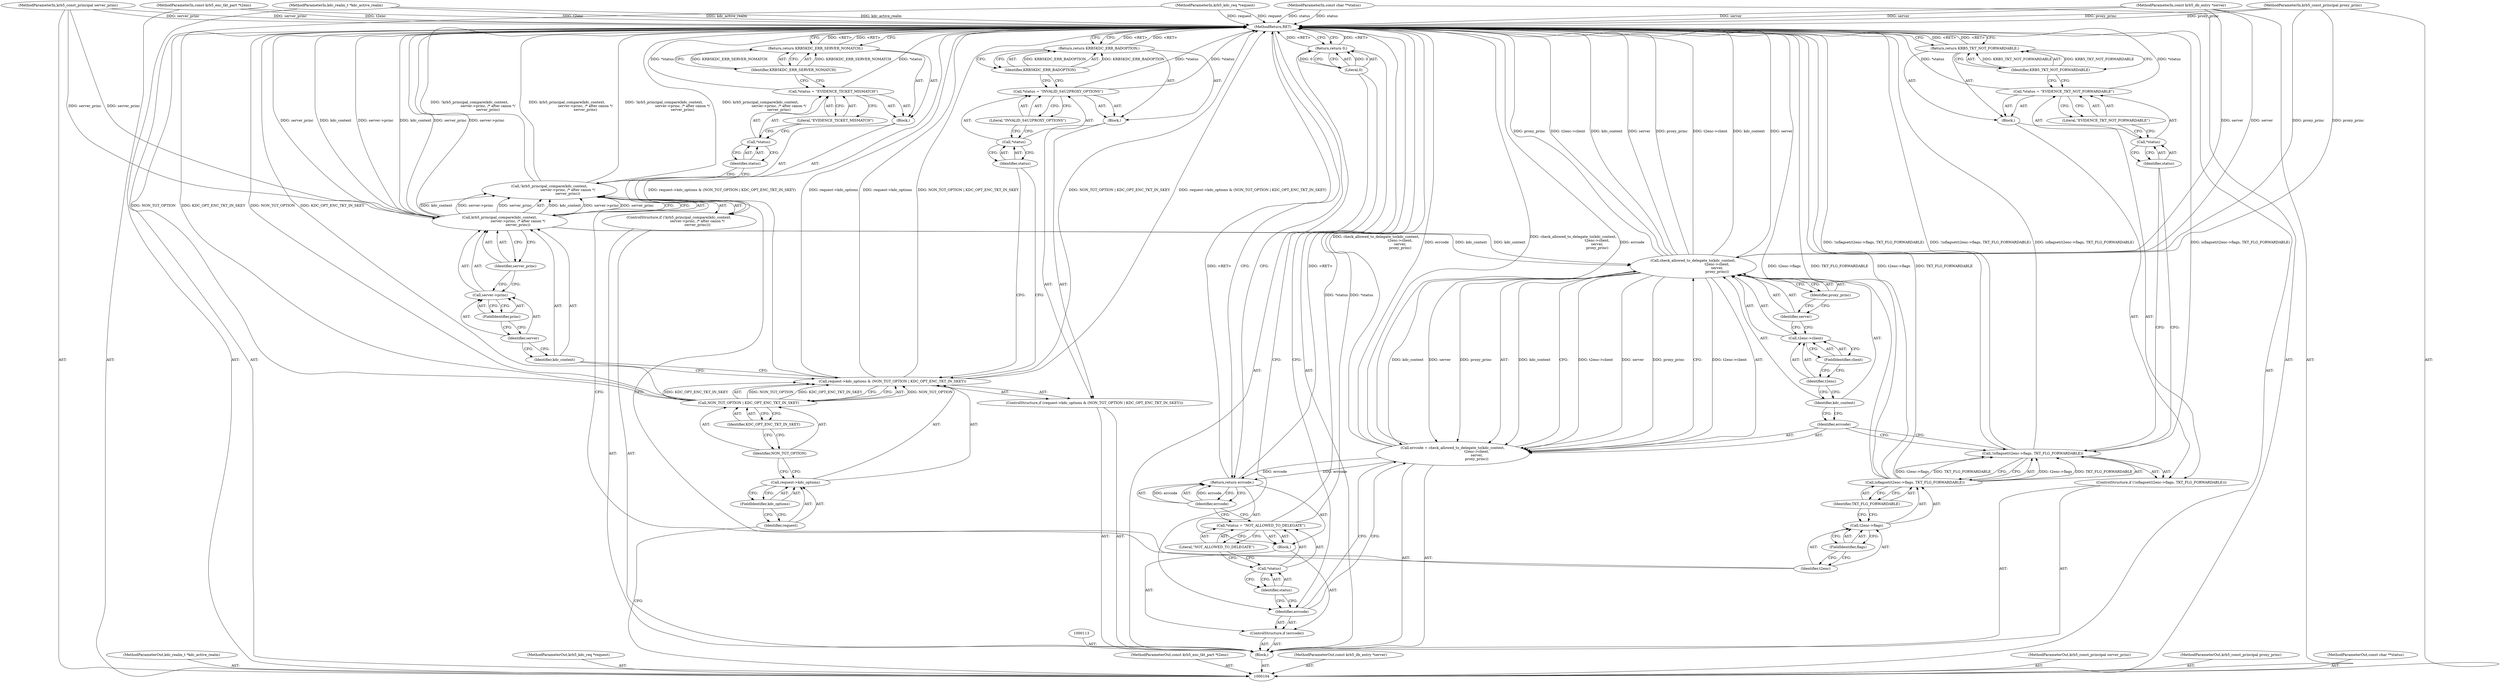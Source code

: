digraph "0_krb5_ffb35baac6981f9e8914f8f3bffd37f284b85970_2" {
"1000178" [label="(MethodReturn,RET)"];
"1000105" [label="(MethodParameterIn,kdc_realm_t *kdc_active_realm)"];
"1000237" [label="(MethodParameterOut,kdc_realm_t *kdc_active_realm)"];
"1000118" [label="(FieldIdentifier,kdc_options)"];
"1000119" [label="(Call,NON_TGT_OPTION | KDC_OPT_ENC_TKT_IN_SKEY)"];
"1000120" [label="(Identifier,NON_TGT_OPTION)"];
"1000114" [label="(ControlStructure,if (request->kdc_options & (NON_TGT_OPTION | KDC_OPT_ENC_TKT_IN_SKEY)))"];
"1000121" [label="(Identifier,KDC_OPT_ENC_TKT_IN_SKEY)"];
"1000122" [label="(Block,)"];
"1000115" [label="(Call,request->kdc_options & (NON_TGT_OPTION | KDC_OPT_ENC_TKT_IN_SKEY))"];
"1000116" [label="(Call,request->kdc_options)"];
"1000117" [label="(Identifier,request)"];
"1000126" [label="(Literal,\"INVALID_S4U2PROXY_OPTIONS\")"];
"1000123" [label="(Call,*status = \"INVALID_S4U2PROXY_OPTIONS\")"];
"1000124" [label="(Call,*status)"];
"1000125" [label="(Identifier,status)"];
"1000128" [label="(Identifier,KRB5KDC_ERR_BADOPTION)"];
"1000127" [label="(Return,return KRB5KDC_ERR_BADOPTION;)"];
"1000106" [label="(MethodParameterIn,krb5_kdc_req *request)"];
"1000238" [label="(MethodParameterOut,krb5_kdc_req *request)"];
"1000131" [label="(Call,krb5_principal_compare(kdc_context,\n                                 server->princ, /* after canon */\n                                 server_princ))"];
"1000132" [label="(Identifier,kdc_context)"];
"1000129" [label="(ControlStructure,if (!krb5_principal_compare(kdc_context,\n                                 server->princ, /* after canon */\n                                 server_princ)))"];
"1000130" [label="(Call,!krb5_principal_compare(kdc_context,\n                                 server->princ, /* after canon */\n                                 server_princ))"];
"1000133" [label="(Call,server->princ)"];
"1000134" [label="(Identifier,server)"];
"1000135" [label="(FieldIdentifier,princ)"];
"1000136" [label="(Identifier,server_princ)"];
"1000137" [label="(Block,)"];
"1000141" [label="(Literal,\"EVIDENCE_TICKET_MISMATCH\")"];
"1000138" [label="(Call,*status = \"EVIDENCE_TICKET_MISMATCH\")"];
"1000139" [label="(Call,*status)"];
"1000140" [label="(Identifier,status)"];
"1000143" [label="(Identifier,KRB5KDC_ERR_SERVER_NOMATCH)"];
"1000142" [label="(Return,return KRB5KDC_ERR_SERVER_NOMATCH;)"];
"1000147" [label="(Call,t2enc->flags)"];
"1000148" [label="(Identifier,t2enc)"];
"1000149" [label="(FieldIdentifier,flags)"];
"1000150" [label="(Identifier,TKT_FLG_FORWARDABLE)"];
"1000144" [label="(ControlStructure,if (!isflagset(t2enc->flags, TKT_FLG_FORWARDABLE)))"];
"1000151" [label="(Block,)"];
"1000145" [label="(Call,!isflagset(t2enc->flags, TKT_FLG_FORWARDABLE))"];
"1000146" [label="(Call,isflagset(t2enc->flags, TKT_FLG_FORWARDABLE))"];
"1000107" [label="(MethodParameterIn,const krb5_enc_tkt_part *t2enc)"];
"1000239" [label="(MethodParameterOut,const krb5_enc_tkt_part *t2enc)"];
"1000155" [label="(Literal,\"EVIDENCE_TKT_NOT_FORWARDABLE\")"];
"1000152" [label="(Call,*status = \"EVIDENCE_TKT_NOT_FORWARDABLE\")"];
"1000153" [label="(Call,*status)"];
"1000154" [label="(Identifier,status)"];
"1000157" [label="(Identifier,KRB5_TKT_NOT_FORWARDABLE)"];
"1000156" [label="(Return,return KRB5_TKT_NOT_FORWARDABLE;)"];
"1000160" [label="(Call,check_allowed_to_delegate_to(kdc_context,\n                                           t2enc->client,\n                                           server,\n                                           proxy_princ))"];
"1000158" [label="(Call,errcode = check_allowed_to_delegate_to(kdc_context,\n                                           t2enc->client,\n                                           server,\n                                           proxy_princ))"];
"1000159" [label="(Identifier,errcode)"];
"1000161" [label="(Identifier,kdc_context)"];
"1000162" [label="(Call,t2enc->client)"];
"1000163" [label="(Identifier,t2enc)"];
"1000164" [label="(FieldIdentifier,client)"];
"1000165" [label="(Identifier,server)"];
"1000166" [label="(Identifier,proxy_princ)"];
"1000169" [label="(Block,)"];
"1000167" [label="(ControlStructure,if (errcode))"];
"1000168" [label="(Identifier,errcode)"];
"1000108" [label="(MethodParameterIn,const krb5_db_entry *server)"];
"1000240" [label="(MethodParameterOut,const krb5_db_entry *server)"];
"1000173" [label="(Literal,\"NOT_ALLOWED_TO_DELEGATE\")"];
"1000170" [label="(Call,*status = \"NOT_ALLOWED_TO_DELEGATE\")"];
"1000171" [label="(Call,*status)"];
"1000172" [label="(Identifier,status)"];
"1000175" [label="(Identifier,errcode)"];
"1000174" [label="(Return,return errcode;)"];
"1000177" [label="(Literal,0)"];
"1000176" [label="(Return,return 0;)"];
"1000109" [label="(MethodParameterIn,krb5_const_principal server_princ)"];
"1000241" [label="(MethodParameterOut,krb5_const_principal server_princ)"];
"1000110" [label="(MethodParameterIn,krb5_const_principal proxy_princ)"];
"1000242" [label="(MethodParameterOut,krb5_const_principal proxy_princ)"];
"1000111" [label="(MethodParameterIn,const char **status)"];
"1000243" [label="(MethodParameterOut,const char **status)"];
"1000112" [label="(Block,)"];
"1000178" -> "1000104"  [label="AST: "];
"1000178" -> "1000127"  [label="CFG: "];
"1000178" -> "1000142"  [label="CFG: "];
"1000178" -> "1000156"  [label="CFG: "];
"1000178" -> "1000174"  [label="CFG: "];
"1000178" -> "1000176"  [label="CFG: "];
"1000127" -> "1000178"  [label="DDG: <RET>"];
"1000142" -> "1000178"  [label="DDG: <RET>"];
"1000158" -> "1000178"  [label="DDG: errcode"];
"1000158" -> "1000178"  [label="DDG: check_allowed_to_delegate_to(kdc_context,\n                                           t2enc->client,\n                                           server,\n                                           proxy_princ)"];
"1000130" -> "1000178"  [label="DDG: !krb5_principal_compare(kdc_context,\n                                 server->princ, /* after canon */\n                                 server_princ)"];
"1000130" -> "1000178"  [label="DDG: krb5_principal_compare(kdc_context,\n                                 server->princ, /* after canon */\n                                 server_princ)"];
"1000108" -> "1000178"  [label="DDG: server"];
"1000107" -> "1000178"  [label="DDG: t2enc"];
"1000105" -> "1000178"  [label="DDG: kdc_active_realm"];
"1000152" -> "1000178"  [label="DDG: *status"];
"1000131" -> "1000178"  [label="DDG: server->princ"];
"1000131" -> "1000178"  [label="DDG: kdc_context"];
"1000131" -> "1000178"  [label="DDG: server_princ"];
"1000115" -> "1000178"  [label="DDG: NON_TGT_OPTION | KDC_OPT_ENC_TKT_IN_SKEY"];
"1000115" -> "1000178"  [label="DDG: request->kdc_options & (NON_TGT_OPTION | KDC_OPT_ENC_TKT_IN_SKEY)"];
"1000115" -> "1000178"  [label="DDG: request->kdc_options"];
"1000138" -> "1000178"  [label="DDG: *status"];
"1000160" -> "1000178"  [label="DDG: proxy_princ"];
"1000160" -> "1000178"  [label="DDG: t2enc->client"];
"1000160" -> "1000178"  [label="DDG: kdc_context"];
"1000160" -> "1000178"  [label="DDG: server"];
"1000119" -> "1000178"  [label="DDG: KDC_OPT_ENC_TKT_IN_SKEY"];
"1000119" -> "1000178"  [label="DDG: NON_TGT_OPTION"];
"1000110" -> "1000178"  [label="DDG: proxy_princ"];
"1000145" -> "1000178"  [label="DDG: !isflagset(t2enc->flags, TKT_FLG_FORWARDABLE)"];
"1000145" -> "1000178"  [label="DDG: isflagset(t2enc->flags, TKT_FLG_FORWARDABLE)"];
"1000170" -> "1000178"  [label="DDG: *status"];
"1000146" -> "1000178"  [label="DDG: TKT_FLG_FORWARDABLE"];
"1000146" -> "1000178"  [label="DDG: t2enc->flags"];
"1000111" -> "1000178"  [label="DDG: status"];
"1000106" -> "1000178"  [label="DDG: request"];
"1000109" -> "1000178"  [label="DDG: server_princ"];
"1000123" -> "1000178"  [label="DDG: *status"];
"1000156" -> "1000178"  [label="DDG: <RET>"];
"1000174" -> "1000178"  [label="DDG: <RET>"];
"1000176" -> "1000178"  [label="DDG: <RET>"];
"1000105" -> "1000104"  [label="AST: "];
"1000105" -> "1000178"  [label="DDG: kdc_active_realm"];
"1000237" -> "1000104"  [label="AST: "];
"1000118" -> "1000116"  [label="AST: "];
"1000118" -> "1000117"  [label="CFG: "];
"1000116" -> "1000118"  [label="CFG: "];
"1000119" -> "1000115"  [label="AST: "];
"1000119" -> "1000121"  [label="CFG: "];
"1000120" -> "1000119"  [label="AST: "];
"1000121" -> "1000119"  [label="AST: "];
"1000115" -> "1000119"  [label="CFG: "];
"1000119" -> "1000178"  [label="DDG: KDC_OPT_ENC_TKT_IN_SKEY"];
"1000119" -> "1000178"  [label="DDG: NON_TGT_OPTION"];
"1000119" -> "1000115"  [label="DDG: NON_TGT_OPTION"];
"1000119" -> "1000115"  [label="DDG: KDC_OPT_ENC_TKT_IN_SKEY"];
"1000120" -> "1000119"  [label="AST: "];
"1000120" -> "1000116"  [label="CFG: "];
"1000121" -> "1000120"  [label="CFG: "];
"1000114" -> "1000112"  [label="AST: "];
"1000115" -> "1000114"  [label="AST: "];
"1000122" -> "1000114"  [label="AST: "];
"1000121" -> "1000119"  [label="AST: "];
"1000121" -> "1000120"  [label="CFG: "];
"1000119" -> "1000121"  [label="CFG: "];
"1000122" -> "1000114"  [label="AST: "];
"1000123" -> "1000122"  [label="AST: "];
"1000127" -> "1000122"  [label="AST: "];
"1000115" -> "1000114"  [label="AST: "];
"1000115" -> "1000119"  [label="CFG: "];
"1000116" -> "1000115"  [label="AST: "];
"1000119" -> "1000115"  [label="AST: "];
"1000125" -> "1000115"  [label="CFG: "];
"1000132" -> "1000115"  [label="CFG: "];
"1000115" -> "1000178"  [label="DDG: NON_TGT_OPTION | KDC_OPT_ENC_TKT_IN_SKEY"];
"1000115" -> "1000178"  [label="DDG: request->kdc_options & (NON_TGT_OPTION | KDC_OPT_ENC_TKT_IN_SKEY)"];
"1000115" -> "1000178"  [label="DDG: request->kdc_options"];
"1000119" -> "1000115"  [label="DDG: NON_TGT_OPTION"];
"1000119" -> "1000115"  [label="DDG: KDC_OPT_ENC_TKT_IN_SKEY"];
"1000116" -> "1000115"  [label="AST: "];
"1000116" -> "1000118"  [label="CFG: "];
"1000117" -> "1000116"  [label="AST: "];
"1000118" -> "1000116"  [label="AST: "];
"1000120" -> "1000116"  [label="CFG: "];
"1000117" -> "1000116"  [label="AST: "];
"1000117" -> "1000104"  [label="CFG: "];
"1000118" -> "1000117"  [label="CFG: "];
"1000126" -> "1000123"  [label="AST: "];
"1000126" -> "1000124"  [label="CFG: "];
"1000123" -> "1000126"  [label="CFG: "];
"1000123" -> "1000122"  [label="AST: "];
"1000123" -> "1000126"  [label="CFG: "];
"1000124" -> "1000123"  [label="AST: "];
"1000126" -> "1000123"  [label="AST: "];
"1000128" -> "1000123"  [label="CFG: "];
"1000123" -> "1000178"  [label="DDG: *status"];
"1000124" -> "1000123"  [label="AST: "];
"1000124" -> "1000125"  [label="CFG: "];
"1000125" -> "1000124"  [label="AST: "];
"1000126" -> "1000124"  [label="CFG: "];
"1000125" -> "1000124"  [label="AST: "];
"1000125" -> "1000115"  [label="CFG: "];
"1000124" -> "1000125"  [label="CFG: "];
"1000128" -> "1000127"  [label="AST: "];
"1000128" -> "1000123"  [label="CFG: "];
"1000127" -> "1000128"  [label="CFG: "];
"1000128" -> "1000127"  [label="DDG: KRB5KDC_ERR_BADOPTION"];
"1000127" -> "1000122"  [label="AST: "];
"1000127" -> "1000128"  [label="CFG: "];
"1000128" -> "1000127"  [label="AST: "];
"1000178" -> "1000127"  [label="CFG: "];
"1000127" -> "1000178"  [label="DDG: <RET>"];
"1000128" -> "1000127"  [label="DDG: KRB5KDC_ERR_BADOPTION"];
"1000106" -> "1000104"  [label="AST: "];
"1000106" -> "1000178"  [label="DDG: request"];
"1000238" -> "1000104"  [label="AST: "];
"1000131" -> "1000130"  [label="AST: "];
"1000131" -> "1000136"  [label="CFG: "];
"1000132" -> "1000131"  [label="AST: "];
"1000133" -> "1000131"  [label="AST: "];
"1000136" -> "1000131"  [label="AST: "];
"1000130" -> "1000131"  [label="CFG: "];
"1000131" -> "1000178"  [label="DDG: server->princ"];
"1000131" -> "1000178"  [label="DDG: kdc_context"];
"1000131" -> "1000178"  [label="DDG: server_princ"];
"1000131" -> "1000130"  [label="DDG: kdc_context"];
"1000131" -> "1000130"  [label="DDG: server->princ"];
"1000131" -> "1000130"  [label="DDG: server_princ"];
"1000109" -> "1000131"  [label="DDG: server_princ"];
"1000131" -> "1000160"  [label="DDG: kdc_context"];
"1000132" -> "1000131"  [label="AST: "];
"1000132" -> "1000115"  [label="CFG: "];
"1000134" -> "1000132"  [label="CFG: "];
"1000129" -> "1000112"  [label="AST: "];
"1000130" -> "1000129"  [label="AST: "];
"1000137" -> "1000129"  [label="AST: "];
"1000130" -> "1000129"  [label="AST: "];
"1000130" -> "1000131"  [label="CFG: "];
"1000131" -> "1000130"  [label="AST: "];
"1000140" -> "1000130"  [label="CFG: "];
"1000148" -> "1000130"  [label="CFG: "];
"1000130" -> "1000178"  [label="DDG: !krb5_principal_compare(kdc_context,\n                                 server->princ, /* after canon */\n                                 server_princ)"];
"1000130" -> "1000178"  [label="DDG: krb5_principal_compare(kdc_context,\n                                 server->princ, /* after canon */\n                                 server_princ)"];
"1000131" -> "1000130"  [label="DDG: kdc_context"];
"1000131" -> "1000130"  [label="DDG: server->princ"];
"1000131" -> "1000130"  [label="DDG: server_princ"];
"1000133" -> "1000131"  [label="AST: "];
"1000133" -> "1000135"  [label="CFG: "];
"1000134" -> "1000133"  [label="AST: "];
"1000135" -> "1000133"  [label="AST: "];
"1000136" -> "1000133"  [label="CFG: "];
"1000134" -> "1000133"  [label="AST: "];
"1000134" -> "1000132"  [label="CFG: "];
"1000135" -> "1000134"  [label="CFG: "];
"1000135" -> "1000133"  [label="AST: "];
"1000135" -> "1000134"  [label="CFG: "];
"1000133" -> "1000135"  [label="CFG: "];
"1000136" -> "1000131"  [label="AST: "];
"1000136" -> "1000133"  [label="CFG: "];
"1000131" -> "1000136"  [label="CFG: "];
"1000137" -> "1000129"  [label="AST: "];
"1000138" -> "1000137"  [label="AST: "];
"1000142" -> "1000137"  [label="AST: "];
"1000141" -> "1000138"  [label="AST: "];
"1000141" -> "1000139"  [label="CFG: "];
"1000138" -> "1000141"  [label="CFG: "];
"1000138" -> "1000137"  [label="AST: "];
"1000138" -> "1000141"  [label="CFG: "];
"1000139" -> "1000138"  [label="AST: "];
"1000141" -> "1000138"  [label="AST: "];
"1000143" -> "1000138"  [label="CFG: "];
"1000138" -> "1000178"  [label="DDG: *status"];
"1000139" -> "1000138"  [label="AST: "];
"1000139" -> "1000140"  [label="CFG: "];
"1000140" -> "1000139"  [label="AST: "];
"1000141" -> "1000139"  [label="CFG: "];
"1000140" -> "1000139"  [label="AST: "];
"1000140" -> "1000130"  [label="CFG: "];
"1000139" -> "1000140"  [label="CFG: "];
"1000143" -> "1000142"  [label="AST: "];
"1000143" -> "1000138"  [label="CFG: "];
"1000142" -> "1000143"  [label="CFG: "];
"1000143" -> "1000142"  [label="DDG: KRB5KDC_ERR_SERVER_NOMATCH"];
"1000142" -> "1000137"  [label="AST: "];
"1000142" -> "1000143"  [label="CFG: "];
"1000143" -> "1000142"  [label="AST: "];
"1000178" -> "1000142"  [label="CFG: "];
"1000142" -> "1000178"  [label="DDG: <RET>"];
"1000143" -> "1000142"  [label="DDG: KRB5KDC_ERR_SERVER_NOMATCH"];
"1000147" -> "1000146"  [label="AST: "];
"1000147" -> "1000149"  [label="CFG: "];
"1000148" -> "1000147"  [label="AST: "];
"1000149" -> "1000147"  [label="AST: "];
"1000150" -> "1000147"  [label="CFG: "];
"1000148" -> "1000147"  [label="AST: "];
"1000148" -> "1000130"  [label="CFG: "];
"1000149" -> "1000148"  [label="CFG: "];
"1000149" -> "1000147"  [label="AST: "];
"1000149" -> "1000148"  [label="CFG: "];
"1000147" -> "1000149"  [label="CFG: "];
"1000150" -> "1000146"  [label="AST: "];
"1000150" -> "1000147"  [label="CFG: "];
"1000146" -> "1000150"  [label="CFG: "];
"1000144" -> "1000112"  [label="AST: "];
"1000145" -> "1000144"  [label="AST: "];
"1000151" -> "1000144"  [label="AST: "];
"1000151" -> "1000144"  [label="AST: "];
"1000152" -> "1000151"  [label="AST: "];
"1000156" -> "1000151"  [label="AST: "];
"1000145" -> "1000144"  [label="AST: "];
"1000145" -> "1000146"  [label="CFG: "];
"1000146" -> "1000145"  [label="AST: "];
"1000154" -> "1000145"  [label="CFG: "];
"1000159" -> "1000145"  [label="CFG: "];
"1000145" -> "1000178"  [label="DDG: !isflagset(t2enc->flags, TKT_FLG_FORWARDABLE)"];
"1000145" -> "1000178"  [label="DDG: isflagset(t2enc->flags, TKT_FLG_FORWARDABLE)"];
"1000146" -> "1000145"  [label="DDG: t2enc->flags"];
"1000146" -> "1000145"  [label="DDG: TKT_FLG_FORWARDABLE"];
"1000146" -> "1000145"  [label="AST: "];
"1000146" -> "1000150"  [label="CFG: "];
"1000147" -> "1000146"  [label="AST: "];
"1000150" -> "1000146"  [label="AST: "];
"1000145" -> "1000146"  [label="CFG: "];
"1000146" -> "1000178"  [label="DDG: TKT_FLG_FORWARDABLE"];
"1000146" -> "1000178"  [label="DDG: t2enc->flags"];
"1000146" -> "1000145"  [label="DDG: t2enc->flags"];
"1000146" -> "1000145"  [label="DDG: TKT_FLG_FORWARDABLE"];
"1000107" -> "1000104"  [label="AST: "];
"1000107" -> "1000178"  [label="DDG: t2enc"];
"1000239" -> "1000104"  [label="AST: "];
"1000155" -> "1000152"  [label="AST: "];
"1000155" -> "1000153"  [label="CFG: "];
"1000152" -> "1000155"  [label="CFG: "];
"1000152" -> "1000151"  [label="AST: "];
"1000152" -> "1000155"  [label="CFG: "];
"1000153" -> "1000152"  [label="AST: "];
"1000155" -> "1000152"  [label="AST: "];
"1000157" -> "1000152"  [label="CFG: "];
"1000152" -> "1000178"  [label="DDG: *status"];
"1000153" -> "1000152"  [label="AST: "];
"1000153" -> "1000154"  [label="CFG: "];
"1000154" -> "1000153"  [label="AST: "];
"1000155" -> "1000153"  [label="CFG: "];
"1000154" -> "1000153"  [label="AST: "];
"1000154" -> "1000145"  [label="CFG: "];
"1000153" -> "1000154"  [label="CFG: "];
"1000157" -> "1000156"  [label="AST: "];
"1000157" -> "1000152"  [label="CFG: "];
"1000156" -> "1000157"  [label="CFG: "];
"1000157" -> "1000156"  [label="DDG: KRB5_TKT_NOT_FORWARDABLE"];
"1000156" -> "1000151"  [label="AST: "];
"1000156" -> "1000157"  [label="CFG: "];
"1000157" -> "1000156"  [label="AST: "];
"1000178" -> "1000156"  [label="CFG: "];
"1000156" -> "1000178"  [label="DDG: <RET>"];
"1000157" -> "1000156"  [label="DDG: KRB5_TKT_NOT_FORWARDABLE"];
"1000160" -> "1000158"  [label="AST: "];
"1000160" -> "1000166"  [label="CFG: "];
"1000161" -> "1000160"  [label="AST: "];
"1000162" -> "1000160"  [label="AST: "];
"1000165" -> "1000160"  [label="AST: "];
"1000166" -> "1000160"  [label="AST: "];
"1000158" -> "1000160"  [label="CFG: "];
"1000160" -> "1000178"  [label="DDG: proxy_princ"];
"1000160" -> "1000178"  [label="DDG: t2enc->client"];
"1000160" -> "1000178"  [label="DDG: kdc_context"];
"1000160" -> "1000178"  [label="DDG: server"];
"1000160" -> "1000158"  [label="DDG: kdc_context"];
"1000160" -> "1000158"  [label="DDG: t2enc->client"];
"1000160" -> "1000158"  [label="DDG: server"];
"1000160" -> "1000158"  [label="DDG: proxy_princ"];
"1000131" -> "1000160"  [label="DDG: kdc_context"];
"1000108" -> "1000160"  [label="DDG: server"];
"1000110" -> "1000160"  [label="DDG: proxy_princ"];
"1000158" -> "1000112"  [label="AST: "];
"1000158" -> "1000160"  [label="CFG: "];
"1000159" -> "1000158"  [label="AST: "];
"1000160" -> "1000158"  [label="AST: "];
"1000168" -> "1000158"  [label="CFG: "];
"1000158" -> "1000178"  [label="DDG: errcode"];
"1000158" -> "1000178"  [label="DDG: check_allowed_to_delegate_to(kdc_context,\n                                           t2enc->client,\n                                           server,\n                                           proxy_princ)"];
"1000160" -> "1000158"  [label="DDG: kdc_context"];
"1000160" -> "1000158"  [label="DDG: t2enc->client"];
"1000160" -> "1000158"  [label="DDG: server"];
"1000160" -> "1000158"  [label="DDG: proxy_princ"];
"1000158" -> "1000174"  [label="DDG: errcode"];
"1000159" -> "1000158"  [label="AST: "];
"1000159" -> "1000145"  [label="CFG: "];
"1000161" -> "1000159"  [label="CFG: "];
"1000161" -> "1000160"  [label="AST: "];
"1000161" -> "1000159"  [label="CFG: "];
"1000163" -> "1000161"  [label="CFG: "];
"1000162" -> "1000160"  [label="AST: "];
"1000162" -> "1000164"  [label="CFG: "];
"1000163" -> "1000162"  [label="AST: "];
"1000164" -> "1000162"  [label="AST: "];
"1000165" -> "1000162"  [label="CFG: "];
"1000163" -> "1000162"  [label="AST: "];
"1000163" -> "1000161"  [label="CFG: "];
"1000164" -> "1000163"  [label="CFG: "];
"1000164" -> "1000162"  [label="AST: "];
"1000164" -> "1000163"  [label="CFG: "];
"1000162" -> "1000164"  [label="CFG: "];
"1000165" -> "1000160"  [label="AST: "];
"1000165" -> "1000162"  [label="CFG: "];
"1000166" -> "1000165"  [label="CFG: "];
"1000166" -> "1000160"  [label="AST: "];
"1000166" -> "1000165"  [label="CFG: "];
"1000160" -> "1000166"  [label="CFG: "];
"1000169" -> "1000167"  [label="AST: "];
"1000170" -> "1000169"  [label="AST: "];
"1000174" -> "1000169"  [label="AST: "];
"1000167" -> "1000112"  [label="AST: "];
"1000168" -> "1000167"  [label="AST: "];
"1000169" -> "1000167"  [label="AST: "];
"1000168" -> "1000167"  [label="AST: "];
"1000168" -> "1000158"  [label="CFG: "];
"1000172" -> "1000168"  [label="CFG: "];
"1000177" -> "1000168"  [label="CFG: "];
"1000108" -> "1000104"  [label="AST: "];
"1000108" -> "1000178"  [label="DDG: server"];
"1000108" -> "1000160"  [label="DDG: server"];
"1000240" -> "1000104"  [label="AST: "];
"1000173" -> "1000170"  [label="AST: "];
"1000173" -> "1000171"  [label="CFG: "];
"1000170" -> "1000173"  [label="CFG: "];
"1000170" -> "1000169"  [label="AST: "];
"1000170" -> "1000173"  [label="CFG: "];
"1000171" -> "1000170"  [label="AST: "];
"1000173" -> "1000170"  [label="AST: "];
"1000175" -> "1000170"  [label="CFG: "];
"1000170" -> "1000178"  [label="DDG: *status"];
"1000171" -> "1000170"  [label="AST: "];
"1000171" -> "1000172"  [label="CFG: "];
"1000172" -> "1000171"  [label="AST: "];
"1000173" -> "1000171"  [label="CFG: "];
"1000172" -> "1000171"  [label="AST: "];
"1000172" -> "1000168"  [label="CFG: "];
"1000171" -> "1000172"  [label="CFG: "];
"1000175" -> "1000174"  [label="AST: "];
"1000175" -> "1000170"  [label="CFG: "];
"1000174" -> "1000175"  [label="CFG: "];
"1000175" -> "1000174"  [label="DDG: errcode"];
"1000174" -> "1000169"  [label="AST: "];
"1000174" -> "1000175"  [label="CFG: "];
"1000175" -> "1000174"  [label="AST: "];
"1000178" -> "1000174"  [label="CFG: "];
"1000174" -> "1000178"  [label="DDG: <RET>"];
"1000175" -> "1000174"  [label="DDG: errcode"];
"1000158" -> "1000174"  [label="DDG: errcode"];
"1000177" -> "1000176"  [label="AST: "];
"1000177" -> "1000168"  [label="CFG: "];
"1000176" -> "1000177"  [label="CFG: "];
"1000177" -> "1000176"  [label="DDG: 0"];
"1000176" -> "1000112"  [label="AST: "];
"1000176" -> "1000177"  [label="CFG: "];
"1000177" -> "1000176"  [label="AST: "];
"1000178" -> "1000176"  [label="CFG: "];
"1000176" -> "1000178"  [label="DDG: <RET>"];
"1000177" -> "1000176"  [label="DDG: 0"];
"1000109" -> "1000104"  [label="AST: "];
"1000109" -> "1000178"  [label="DDG: server_princ"];
"1000109" -> "1000131"  [label="DDG: server_princ"];
"1000241" -> "1000104"  [label="AST: "];
"1000110" -> "1000104"  [label="AST: "];
"1000110" -> "1000178"  [label="DDG: proxy_princ"];
"1000110" -> "1000160"  [label="DDG: proxy_princ"];
"1000242" -> "1000104"  [label="AST: "];
"1000111" -> "1000104"  [label="AST: "];
"1000111" -> "1000178"  [label="DDG: status"];
"1000243" -> "1000104"  [label="AST: "];
"1000112" -> "1000104"  [label="AST: "];
"1000113" -> "1000112"  [label="AST: "];
"1000114" -> "1000112"  [label="AST: "];
"1000129" -> "1000112"  [label="AST: "];
"1000144" -> "1000112"  [label="AST: "];
"1000158" -> "1000112"  [label="AST: "];
"1000167" -> "1000112"  [label="AST: "];
"1000176" -> "1000112"  [label="AST: "];
}
